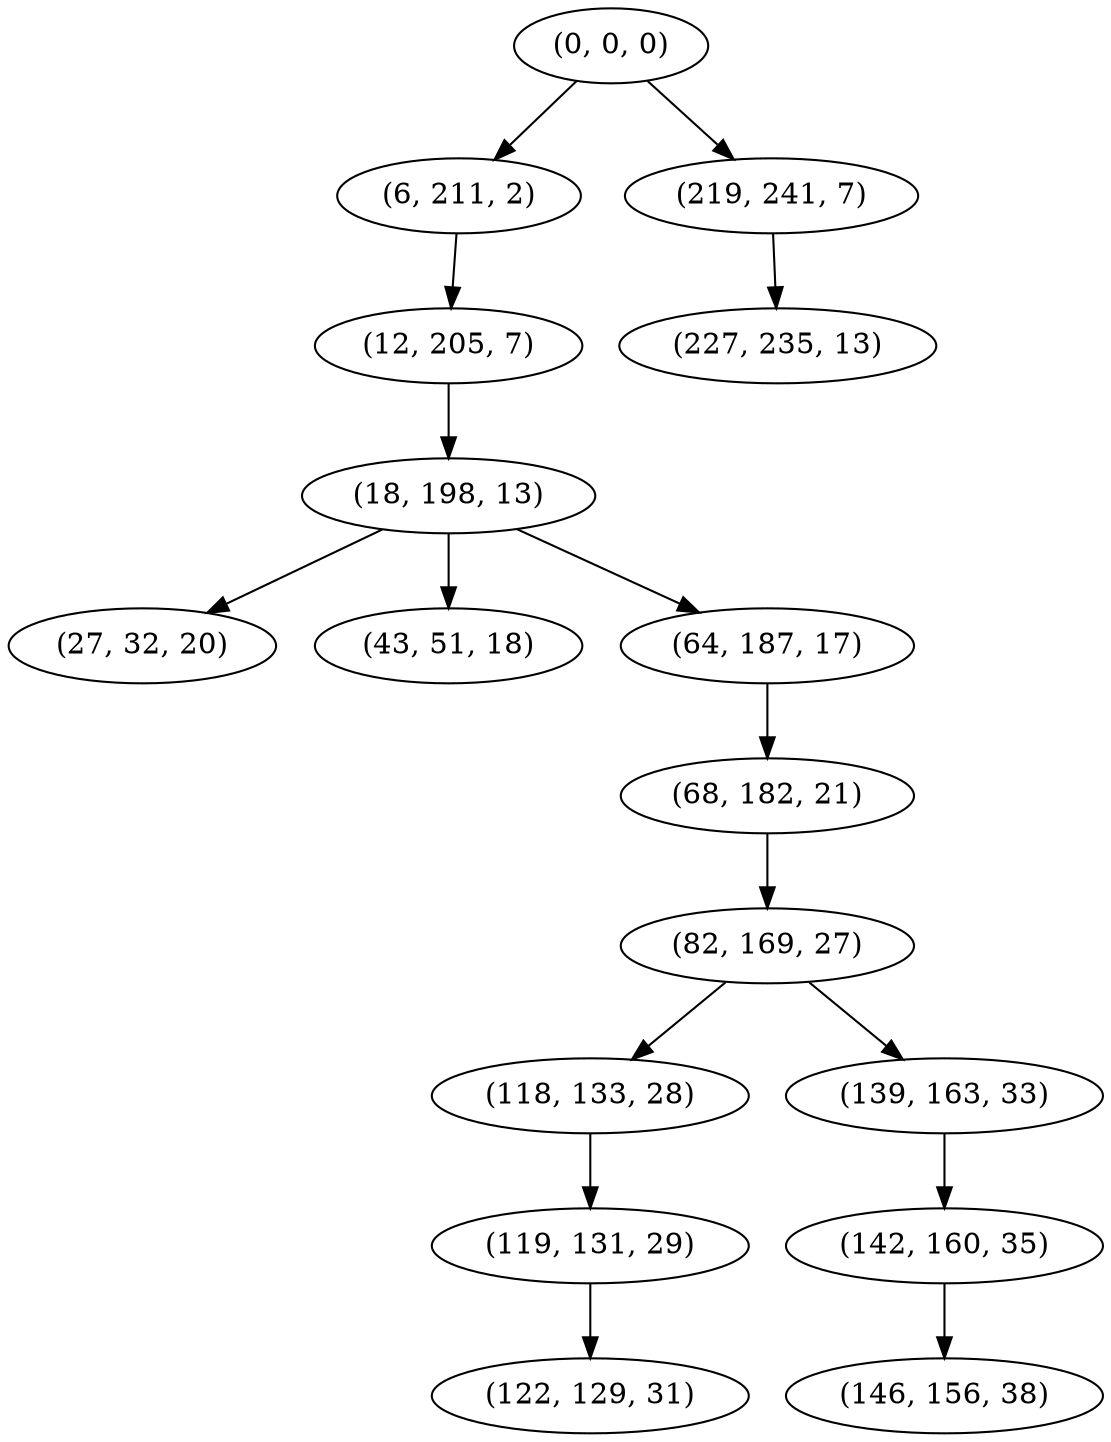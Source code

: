 digraph tree {
    "(0, 0, 0)";
    "(6, 211, 2)";
    "(12, 205, 7)";
    "(18, 198, 13)";
    "(27, 32, 20)";
    "(43, 51, 18)";
    "(64, 187, 17)";
    "(68, 182, 21)";
    "(82, 169, 27)";
    "(118, 133, 28)";
    "(119, 131, 29)";
    "(122, 129, 31)";
    "(139, 163, 33)";
    "(142, 160, 35)";
    "(146, 156, 38)";
    "(219, 241, 7)";
    "(227, 235, 13)";
    "(0, 0, 0)" -> "(6, 211, 2)";
    "(0, 0, 0)" -> "(219, 241, 7)";
    "(6, 211, 2)" -> "(12, 205, 7)";
    "(12, 205, 7)" -> "(18, 198, 13)";
    "(18, 198, 13)" -> "(27, 32, 20)";
    "(18, 198, 13)" -> "(43, 51, 18)";
    "(18, 198, 13)" -> "(64, 187, 17)";
    "(64, 187, 17)" -> "(68, 182, 21)";
    "(68, 182, 21)" -> "(82, 169, 27)";
    "(82, 169, 27)" -> "(118, 133, 28)";
    "(82, 169, 27)" -> "(139, 163, 33)";
    "(118, 133, 28)" -> "(119, 131, 29)";
    "(119, 131, 29)" -> "(122, 129, 31)";
    "(139, 163, 33)" -> "(142, 160, 35)";
    "(142, 160, 35)" -> "(146, 156, 38)";
    "(219, 241, 7)" -> "(227, 235, 13)";
}
